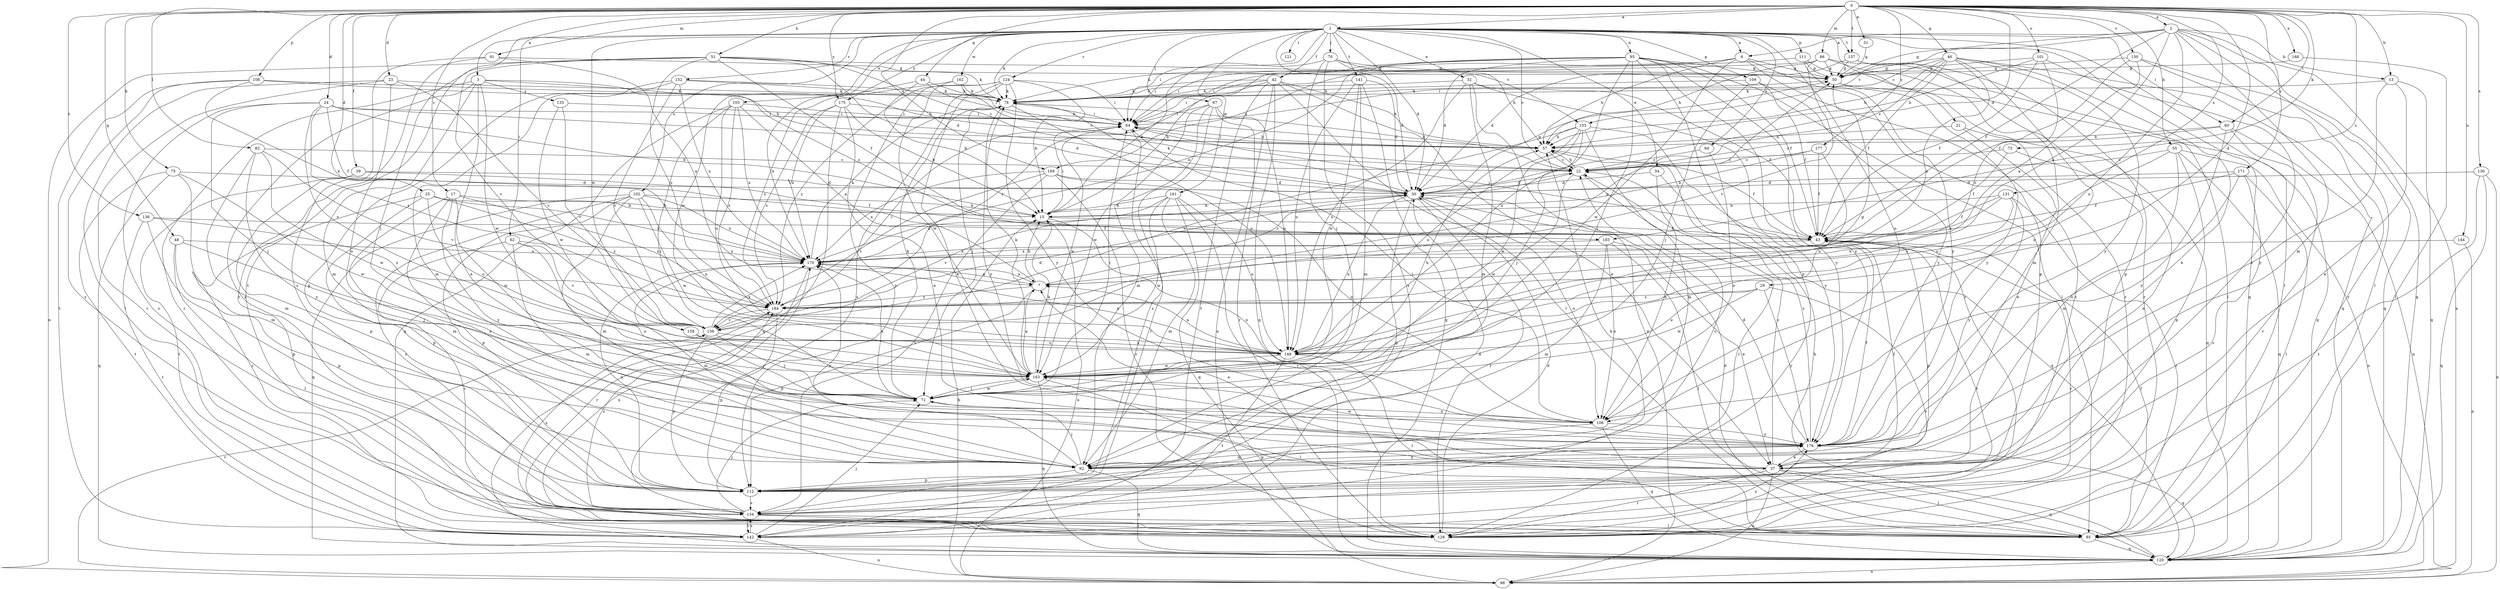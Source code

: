 strict digraph  {
0;
1;
2;
3;
6;
7;
13;
15;
17;
21;
22;
23;
24;
25;
29;
30;
31;
32;
34;
37;
39;
42;
43;
44;
46;
48;
50;
51;
55;
57;
60;
62;
64;
67;
70;
71;
73;
75;
78;
82;
85;
86;
91;
92;
94;
95;
98;
101;
102;
103;
106;
108;
109;
111;
112;
120;
121;
124;
128;
130;
131;
133;
134;
136;
137;
141;
142;
144;
148;
150;
152;
153;
156;
158;
161;
162;
163;
168;
169;
170;
171;
175;
176;
177;
183;
184;
0 -> 1  [label=a];
0 -> 2  [label=a];
0 -> 3  [label=a];
0 -> 13  [label=b];
0 -> 17  [label=c];
0 -> 23  [label=d];
0 -> 24  [label=d];
0 -> 25  [label=d];
0 -> 29  [label=d];
0 -> 30  [label=d];
0 -> 31  [label=e];
0 -> 39  [label=f];
0 -> 44  [label=g];
0 -> 46  [label=g];
0 -> 48  [label=g];
0 -> 51  [label=h];
0 -> 55  [label=h];
0 -> 60  [label=i];
0 -> 73  [label=k];
0 -> 75  [label=k];
0 -> 82  [label=l];
0 -> 86  [label=m];
0 -> 91  [label=m];
0 -> 101  [label=o];
0 -> 108  [label=p];
0 -> 130  [label=s];
0 -> 131  [label=s];
0 -> 136  [label=t];
0 -> 137  [label=t];
0 -> 144  [label=u];
0 -> 150  [label=v];
0 -> 168  [label=x];
0 -> 169  [label=x];
0 -> 171  [label=y];
0 -> 175  [label=y];
0 -> 177  [label=z];
0 -> 183  [label=z];
1 -> 6  [label=a];
1 -> 21  [label=c];
1 -> 22  [label=c];
1 -> 30  [label=d];
1 -> 32  [label=e];
1 -> 34  [label=e];
1 -> 42  [label=f];
1 -> 60  [label=i];
1 -> 62  [label=i];
1 -> 64  [label=i];
1 -> 67  [label=j];
1 -> 70  [label=j];
1 -> 78  [label=k];
1 -> 85  [label=l];
1 -> 94  [label=n];
1 -> 95  [label=n];
1 -> 102  [label=o];
1 -> 103  [label=o];
1 -> 106  [label=o];
1 -> 109  [label=p];
1 -> 111  [label=p];
1 -> 120  [label=q];
1 -> 121  [label=r];
1 -> 124  [label=r];
1 -> 137  [label=t];
1 -> 141  [label=t];
1 -> 142  [label=t];
1 -> 152  [label=v];
1 -> 153  [label=v];
1 -> 158  [label=w];
1 -> 161  [label=w];
1 -> 162  [label=w];
1 -> 163  [label=w];
1 -> 175  [label=y];
2 -> 6  [label=a];
2 -> 7  [label=a];
2 -> 13  [label=b];
2 -> 43  [label=f];
2 -> 50  [label=g];
2 -> 85  [label=l];
2 -> 92  [label=m];
2 -> 98  [label=n];
2 -> 120  [label=q];
2 -> 148  [label=u];
2 -> 153  [label=v];
3 -> 37  [label=e];
3 -> 57  [label=h];
3 -> 92  [label=m];
3 -> 128  [label=r];
3 -> 133  [label=s];
3 -> 134  [label=s];
3 -> 163  [label=w];
3 -> 183  [label=z];
6 -> 50  [label=g];
6 -> 57  [label=h];
6 -> 64  [label=i];
6 -> 112  [label=p];
6 -> 142  [label=t];
6 -> 163  [label=w];
6 -> 169  [label=x];
7 -> 15  [label=b];
7 -> 22  [label=c];
7 -> 112  [label=p];
7 -> 170  [label=x];
7 -> 184  [label=z];
13 -> 37  [label=e];
13 -> 78  [label=k];
13 -> 120  [label=q];
13 -> 176  [label=y];
15 -> 43  [label=f];
15 -> 64  [label=i];
15 -> 98  [label=n];
15 -> 106  [label=o];
17 -> 15  [label=b];
17 -> 37  [label=e];
17 -> 92  [label=m];
17 -> 163  [label=w];
17 -> 176  [label=y];
17 -> 184  [label=z];
21 -> 37  [label=e];
21 -> 57  [label=h];
21 -> 120  [label=q];
22 -> 30  [label=d];
22 -> 57  [label=h];
22 -> 78  [label=k];
22 -> 128  [label=r];
22 -> 163  [label=w];
23 -> 78  [label=k];
23 -> 106  [label=o];
23 -> 128  [label=r];
23 -> 142  [label=t];
23 -> 156  [label=v];
24 -> 15  [label=b];
24 -> 30  [label=d];
24 -> 43  [label=f];
24 -> 64  [label=i];
24 -> 71  [label=j];
24 -> 134  [label=s];
24 -> 156  [label=v];
24 -> 184  [label=z];
25 -> 15  [label=b];
25 -> 112  [label=p];
25 -> 128  [label=r];
25 -> 148  [label=u];
25 -> 170  [label=x];
25 -> 184  [label=z];
29 -> 128  [label=r];
29 -> 148  [label=u];
29 -> 163  [label=w];
29 -> 176  [label=y];
29 -> 184  [label=z];
30 -> 15  [label=b];
30 -> 50  [label=g];
30 -> 78  [label=k];
30 -> 106  [label=o];
30 -> 112  [label=p];
30 -> 128  [label=r];
30 -> 148  [label=u];
31 -> 50  [label=g];
32 -> 43  [label=f];
32 -> 78  [label=k];
32 -> 92  [label=m];
32 -> 98  [label=n];
32 -> 148  [label=u];
32 -> 176  [label=y];
34 -> 30  [label=d];
34 -> 106  [label=o];
34 -> 120  [label=q];
37 -> 7  [label=a];
37 -> 22  [label=c];
37 -> 43  [label=f];
37 -> 85  [label=l];
37 -> 98  [label=n];
37 -> 120  [label=q];
37 -> 128  [label=r];
39 -> 30  [label=d];
39 -> 43  [label=f];
39 -> 112  [label=p];
39 -> 142  [label=t];
42 -> 37  [label=e];
42 -> 57  [label=h];
42 -> 64  [label=i];
42 -> 78  [label=k];
42 -> 85  [label=l];
42 -> 98  [label=n];
42 -> 120  [label=q];
42 -> 142  [label=t];
42 -> 184  [label=z];
43 -> 64  [label=i];
43 -> 112  [label=p];
43 -> 128  [label=r];
43 -> 142  [label=t];
43 -> 170  [label=x];
44 -> 15  [label=b];
44 -> 64  [label=i];
44 -> 78  [label=k];
44 -> 170  [label=x];
46 -> 7  [label=a];
46 -> 22  [label=c];
46 -> 37  [label=e];
46 -> 43  [label=f];
46 -> 50  [label=g];
46 -> 57  [label=h];
46 -> 64  [label=i];
46 -> 106  [label=o];
46 -> 120  [label=q];
46 -> 176  [label=y];
48 -> 71  [label=j];
48 -> 85  [label=l];
48 -> 112  [label=p];
48 -> 170  [label=x];
50 -> 78  [label=k];
50 -> 120  [label=q];
50 -> 176  [label=y];
51 -> 22  [label=c];
51 -> 30  [label=d];
51 -> 43  [label=f];
51 -> 50  [label=g];
51 -> 71  [label=j];
51 -> 78  [label=k];
51 -> 98  [label=n];
51 -> 156  [label=v];
51 -> 184  [label=z];
55 -> 22  [label=c];
55 -> 92  [label=m];
55 -> 98  [label=n];
55 -> 112  [label=p];
55 -> 120  [label=q];
55 -> 148  [label=u];
57 -> 22  [label=c];
57 -> 43  [label=f];
57 -> 64  [label=i];
60 -> 22  [label=c];
60 -> 57  [label=h];
60 -> 98  [label=n];
60 -> 128  [label=r];
60 -> 176  [label=y];
62 -> 92  [label=m];
62 -> 106  [label=o];
62 -> 128  [label=r];
62 -> 156  [label=v];
62 -> 170  [label=x];
64 -> 57  [label=h];
64 -> 142  [label=t];
64 -> 163  [label=w];
67 -> 64  [label=i];
67 -> 92  [label=m];
67 -> 128  [label=r];
67 -> 134  [label=s];
67 -> 148  [label=u];
67 -> 163  [label=w];
70 -> 15  [label=b];
70 -> 30  [label=d];
70 -> 50  [label=g];
70 -> 57  [label=h];
70 -> 71  [label=j];
70 -> 134  [label=s];
71 -> 64  [label=i];
71 -> 78  [label=k];
71 -> 106  [label=o];
71 -> 163  [label=w];
71 -> 170  [label=x];
73 -> 22  [label=c];
73 -> 37  [label=e];
73 -> 43  [label=f];
75 -> 30  [label=d];
75 -> 92  [label=m];
75 -> 120  [label=q];
75 -> 142  [label=t];
75 -> 163  [label=w];
78 -> 64  [label=i];
78 -> 71  [label=j];
78 -> 148  [label=u];
78 -> 176  [label=y];
82 -> 22  [label=c];
82 -> 92  [label=m];
82 -> 156  [label=v];
82 -> 163  [label=w];
82 -> 176  [label=y];
85 -> 30  [label=d];
85 -> 43  [label=f];
85 -> 120  [label=q];
85 -> 170  [label=x];
85 -> 184  [label=z];
86 -> 50  [label=g];
86 -> 57  [label=h];
86 -> 64  [label=i];
86 -> 85  [label=l];
86 -> 92  [label=m];
86 -> 156  [label=v];
91 -> 7  [label=a];
91 -> 50  [label=g];
91 -> 128  [label=r];
91 -> 134  [label=s];
92 -> 71  [label=j];
92 -> 112  [label=p];
92 -> 120  [label=q];
92 -> 170  [label=x];
92 -> 176  [label=y];
94 -> 22  [label=c];
94 -> 106  [label=o];
95 -> 15  [label=b];
95 -> 30  [label=d];
95 -> 43  [label=f];
95 -> 50  [label=g];
95 -> 71  [label=j];
95 -> 78  [label=k];
95 -> 85  [label=l];
95 -> 112  [label=p];
95 -> 128  [label=r];
95 -> 148  [label=u];
95 -> 170  [label=x];
95 -> 176  [label=y];
98 -> 15  [label=b];
98 -> 156  [label=v];
101 -> 37  [label=e];
101 -> 43  [label=f];
101 -> 50  [label=g];
101 -> 57  [label=h];
101 -> 184  [label=z];
102 -> 15  [label=b];
102 -> 92  [label=m];
102 -> 112  [label=p];
102 -> 120  [label=q];
102 -> 134  [label=s];
102 -> 148  [label=u];
102 -> 163  [label=w];
102 -> 170  [label=x];
103 -> 7  [label=a];
103 -> 64  [label=i];
103 -> 71  [label=j];
103 -> 120  [label=q];
103 -> 148  [label=u];
103 -> 170  [label=x];
103 -> 184  [label=z];
106 -> 64  [label=i];
106 -> 112  [label=p];
106 -> 120  [label=q];
106 -> 176  [label=y];
108 -> 57  [label=h];
108 -> 78  [label=k];
108 -> 134  [label=s];
108 -> 142  [label=t];
108 -> 170  [label=x];
109 -> 43  [label=f];
109 -> 71  [label=j];
109 -> 78  [label=k];
109 -> 176  [label=y];
111 -> 50  [label=g];
111 -> 64  [label=i];
111 -> 128  [label=r];
111 -> 176  [label=y];
112 -> 22  [label=c];
112 -> 134  [label=s];
112 -> 170  [label=x];
120 -> 57  [label=h];
120 -> 98  [label=n];
124 -> 15  [label=b];
124 -> 37  [label=e];
124 -> 64  [label=i];
124 -> 78  [label=k];
124 -> 112  [label=p];
124 -> 134  [label=s];
124 -> 176  [label=y];
124 -> 184  [label=z];
128 -> 30  [label=d];
128 -> 176  [label=y];
130 -> 30  [label=d];
130 -> 98  [label=n];
130 -> 120  [label=q];
130 -> 142  [label=t];
131 -> 15  [label=b];
131 -> 43  [label=f];
131 -> 85  [label=l];
131 -> 170  [label=x];
131 -> 176  [label=y];
131 -> 184  [label=z];
133 -> 64  [label=i];
133 -> 156  [label=v];
133 -> 163  [label=w];
134 -> 30  [label=d];
134 -> 57  [label=h];
134 -> 71  [label=j];
134 -> 85  [label=l];
134 -> 128  [label=r];
134 -> 142  [label=t];
134 -> 184  [label=z];
136 -> 43  [label=f];
136 -> 112  [label=p];
136 -> 142  [label=t];
136 -> 184  [label=z];
137 -> 30  [label=d];
137 -> 50  [label=g];
137 -> 112  [label=p];
137 -> 128  [label=r];
141 -> 30  [label=d];
141 -> 78  [label=k];
141 -> 92  [label=m];
141 -> 120  [label=q];
141 -> 148  [label=u];
141 -> 163  [label=w];
142 -> 71  [label=j];
142 -> 98  [label=n];
142 -> 134  [label=s];
144 -> 98  [label=n];
144 -> 170  [label=x];
148 -> 7  [label=a];
148 -> 50  [label=g];
148 -> 85  [label=l];
148 -> 142  [label=t];
148 -> 163  [label=w];
148 -> 170  [label=x];
150 -> 7  [label=a];
150 -> 43  [label=f];
150 -> 50  [label=g];
150 -> 120  [label=q];
150 -> 128  [label=r];
152 -> 57  [label=h];
152 -> 78  [label=k];
152 -> 92  [label=m];
152 -> 112  [label=p];
152 -> 156  [label=v];
152 -> 170  [label=x];
153 -> 57  [label=h];
153 -> 71  [label=j];
153 -> 92  [label=m];
153 -> 148  [label=u];
153 -> 156  [label=v];
153 -> 163  [label=w];
153 -> 176  [label=y];
156 -> 30  [label=d];
156 -> 71  [label=j];
156 -> 112  [label=p];
156 -> 148  [label=u];
156 -> 170  [label=x];
158 -> 71  [label=j];
158 -> 148  [label=u];
161 -> 15  [label=b];
161 -> 92  [label=m];
161 -> 120  [label=q];
161 -> 128  [label=r];
161 -> 148  [label=u];
161 -> 156  [label=v];
161 -> 163  [label=w];
162 -> 22  [label=c];
162 -> 78  [label=k];
162 -> 163  [label=w];
162 -> 184  [label=z];
163 -> 7  [label=a];
163 -> 15  [label=b];
163 -> 57  [label=h];
163 -> 71  [label=j];
163 -> 78  [label=k];
163 -> 85  [label=l];
163 -> 120  [label=q];
168 -> 50  [label=g];
168 -> 85  [label=l];
169 -> 30  [label=d];
169 -> 106  [label=o];
169 -> 128  [label=r];
169 -> 134  [label=s];
169 -> 156  [label=v];
169 -> 170  [label=x];
170 -> 7  [label=a];
170 -> 30  [label=d];
170 -> 78  [label=k];
170 -> 92  [label=m];
170 -> 128  [label=r];
171 -> 30  [label=d];
171 -> 43  [label=f];
171 -> 85  [label=l];
171 -> 106  [label=o];
171 -> 134  [label=s];
175 -> 15  [label=b];
175 -> 37  [label=e];
175 -> 64  [label=i];
175 -> 120  [label=q];
175 -> 170  [label=x];
175 -> 184  [label=z];
176 -> 22  [label=c];
176 -> 30  [label=d];
176 -> 37  [label=e];
176 -> 43  [label=f];
176 -> 92  [label=m];
176 -> 120  [label=q];
176 -> 163  [label=w];
177 -> 15  [label=b];
177 -> 22  [label=c];
177 -> 43  [label=f];
177 -> 148  [label=u];
183 -> 37  [label=e];
183 -> 85  [label=l];
183 -> 92  [label=m];
183 -> 106  [label=o];
183 -> 170  [label=x];
184 -> 50  [label=g];
184 -> 64  [label=i];
184 -> 112  [label=p];
184 -> 156  [label=v];
}
